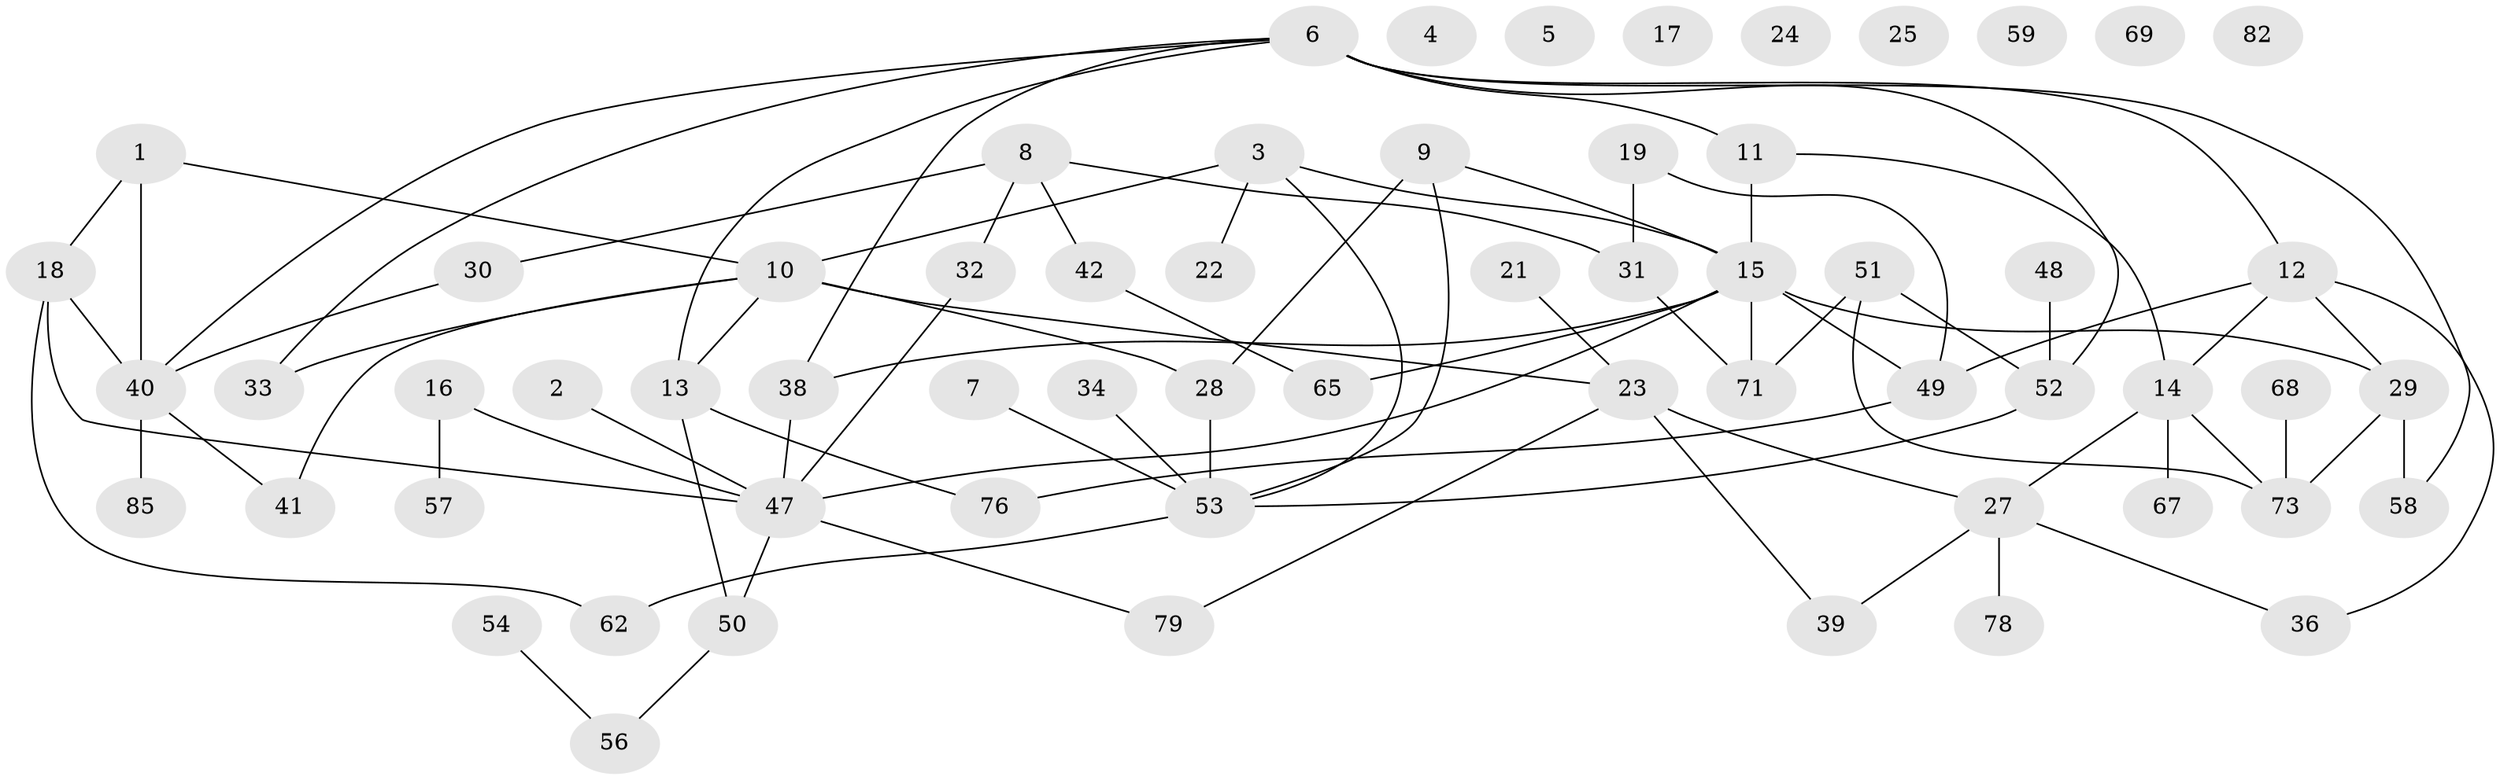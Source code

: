 // original degree distribution, {1: 0.19767441860465115, 2: 0.2441860465116279, 0: 0.08139534883720931, 5: 0.08139534883720931, 3: 0.19767441860465115, 4: 0.1744186046511628, 6: 0.011627906976744186, 7: 0.011627906976744186}
// Generated by graph-tools (version 1.1) at 2025/41/03/06/25 10:41:22]
// undirected, 62 vertices, 83 edges
graph export_dot {
graph [start="1"]
  node [color=gray90,style=filled];
  1 [super="+84"];
  2;
  3 [super="+35"];
  4;
  5;
  6 [super="+63"];
  7;
  8 [super="+26"];
  9 [super="+64"];
  10 [super="+37"];
  11;
  12 [super="+20"];
  13;
  14 [super="+81"];
  15 [super="+74"];
  16 [super="+45"];
  17;
  18 [super="+44"];
  19 [super="+66"];
  21;
  22;
  23 [super="+77"];
  24;
  25 [super="+46"];
  27 [super="+70"];
  28 [super="+43"];
  29 [super="+72"];
  30;
  31;
  32;
  33;
  34;
  36;
  38;
  39;
  40 [super="+61"];
  41;
  42;
  47 [super="+86"];
  48;
  49 [super="+55"];
  50;
  51 [super="+60"];
  52;
  53 [super="+83"];
  54;
  56;
  57;
  58;
  59;
  62;
  65 [super="+80"];
  67;
  68;
  69;
  71;
  73 [super="+75"];
  76;
  78;
  79;
  82;
  85;
  1 -- 40;
  1 -- 10;
  1 -- 18;
  2 -- 47;
  3 -- 10;
  3 -- 53;
  3 -- 22;
  3 -- 15;
  6 -- 11;
  6 -- 13;
  6 -- 38;
  6 -- 58;
  6 -- 33;
  6 -- 52;
  6 -- 40;
  6 -- 12;
  7 -- 53;
  8 -- 32;
  8 -- 42;
  8 -- 30;
  8 -- 31;
  9 -- 53;
  9 -- 28;
  9 -- 15;
  10 -- 33;
  10 -- 23;
  10 -- 41;
  10 -- 28 [weight=2];
  10 -- 13;
  11 -- 15;
  11 -- 14;
  12 -- 29;
  12 -- 49;
  12 -- 14;
  12 -- 36;
  13 -- 50;
  13 -- 76;
  14 -- 27;
  14 -- 73;
  14 -- 67;
  15 -- 71;
  15 -- 49;
  15 -- 65;
  15 -- 29;
  15 -- 38;
  15 -- 47;
  16 -- 57;
  16 -- 47;
  18 -- 47;
  18 -- 40;
  18 -- 62;
  19 -- 31 [weight=2];
  19 -- 49;
  21 -- 23;
  23 -- 79;
  23 -- 39;
  23 -- 27;
  27 -- 39;
  27 -- 36;
  27 -- 78;
  28 -- 53;
  29 -- 58;
  29 -- 73;
  30 -- 40;
  31 -- 71;
  32 -- 47;
  34 -- 53;
  38 -- 47;
  40 -- 41;
  40 -- 85;
  42 -- 65;
  47 -- 50;
  47 -- 79;
  48 -- 52;
  49 -- 76;
  50 -- 56;
  51 -- 71;
  51 -- 73;
  51 -- 52;
  52 -- 53;
  53 -- 62;
  54 -- 56;
  68 -- 73;
}
